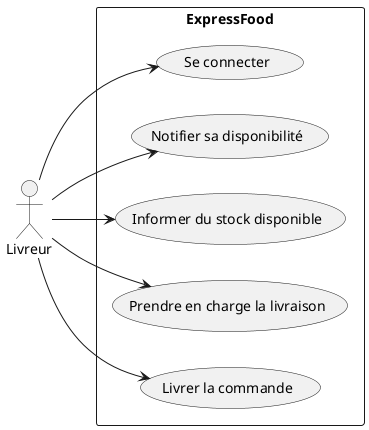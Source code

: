 
@startuml Livreur

left to right direction

actor "Livreur" as Livreur

rectangle ExpressFood {
  usecase "Se connecter" as UC1
  usecase "Notifier sa disponibilité" as UC2
  usecase "Informer du stock disponible" as UC3
  usecase "Prendre en charge la livraison" as UC4
  usecase "Livrer la commande" as UC5
}

Livreur --> UC1
Livreur --> UC2
Livreur --> UC3
Livreur --> UC4
Livreur --> UC5

@enduml
